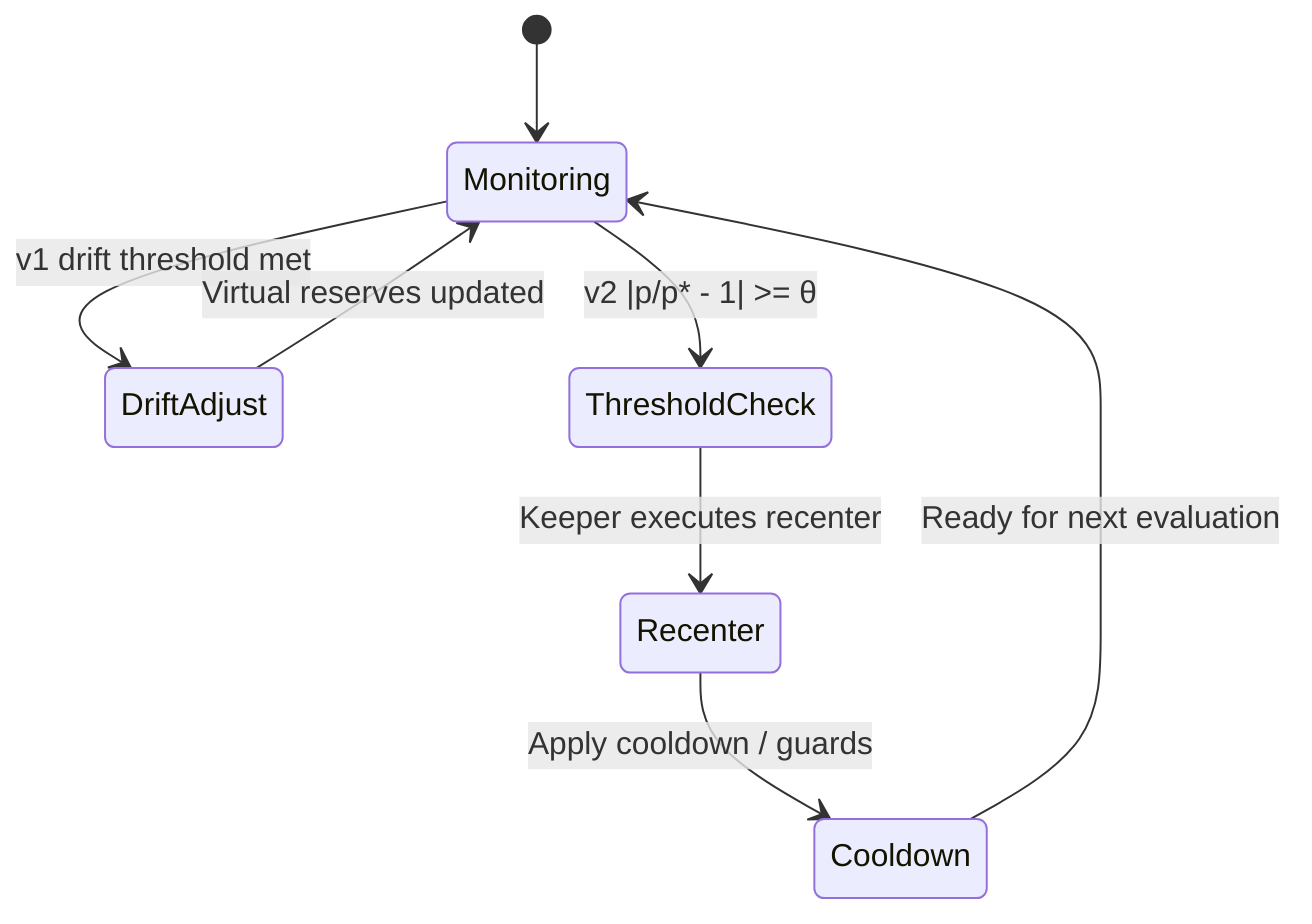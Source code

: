 %% Mermaid diagram placeholder comparing v1 vs v2 rebalance
stateDiagram-v2
    [*] --> Monitoring
    Monitoring --> DriftAdjust: v1 drift threshold met
    DriftAdjust --> Monitoring: Virtual reserves updated
    Monitoring --> ThresholdCheck: v2 |p/p* - 1| >= θ
    ThresholdCheck --> Recenter: Keeper executes recenter
    Recenter --> Cooldown: Apply cooldown / guards
    Cooldown --> Monitoring: Ready for next evaluation